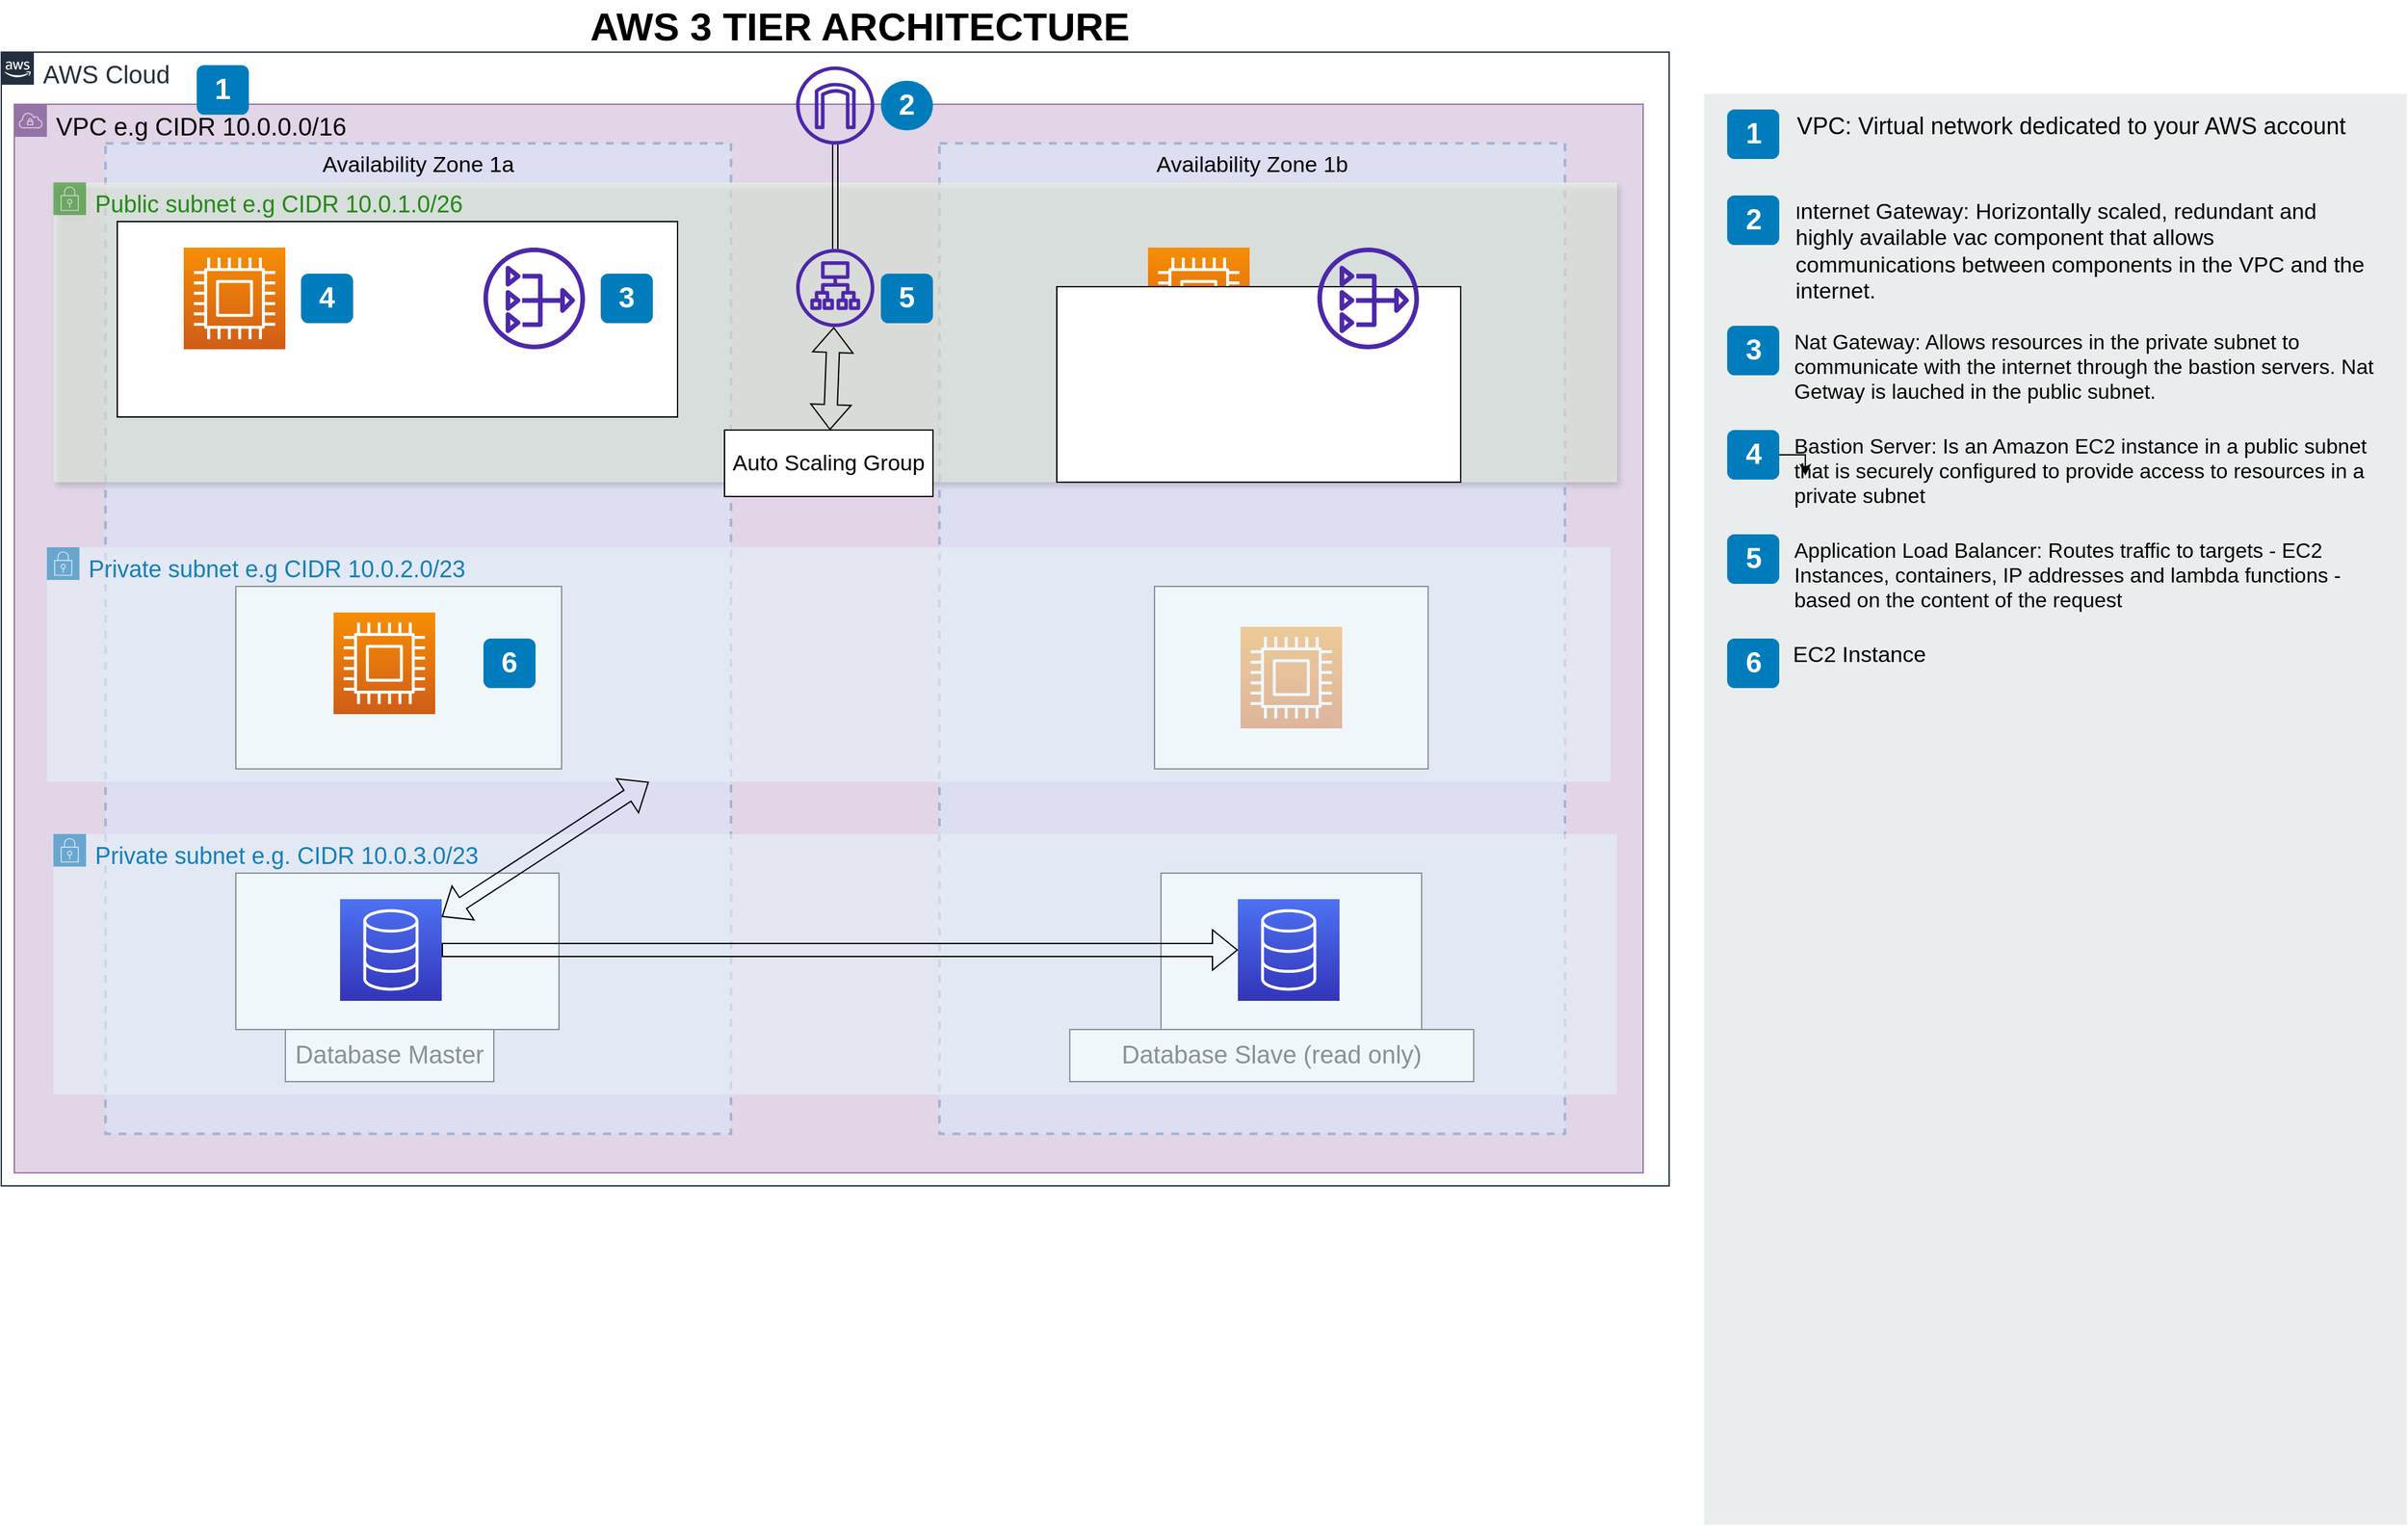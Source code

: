 <mxfile version="21.1.1" type="github">
  <diagram id="Ht1M8jgEwFfnCIfOTk4-" name="Page-1">
    <mxGraphModel dx="2417" dy="2069" grid="1" gridSize="10" guides="1" tooltips="1" connect="1" arrows="1" fold="1" page="1" pageScale="1" pageWidth="827" pageHeight="1169" math="0" shadow="0">
      <root>
        <mxCell id="0" />
        <mxCell id="1" parent="0" />
        <mxCell id="lO95gF8njXk3iiTlrD5B-10" value="&lt;font style=&quot;font-size: 19px;&quot;&gt;VPC e.g CIDR 10.0.0.0/16&lt;/font&gt;" style="points=[[0,0],[0.25,0],[0.5,0],[0.75,0],[1,0],[1,0.25],[1,0.5],[1,0.75],[1,1],[0.75,1],[0.5,1],[0.25,1],[0,1],[0,0.75],[0,0.5],[0,0.25]];outlineConnect=0;html=1;whiteSpace=wrap;fontSize=12;fontStyle=0;container=1;pointerEvents=0;collapsible=0;recursiveResize=0;shape=mxgraph.aws4.group;grIcon=mxgraph.aws4.group_vpc;strokeColor=#9673a6;fillColor=#e1d5e7;verticalAlign=top;align=left;spacingLeft=30;dashed=0;movable=1;resizable=1;rotatable=1;deletable=1;editable=1;locked=0;connectable=1;" vertex="1" parent="1">
          <mxGeometry x="-190" y="60" width="1250" height="820" as="geometry" />
        </mxCell>
        <mxCell id="lO95gF8njXk3iiTlrD5B-11" value="&lt;font style=&quot;font-size: 17px;&quot;&gt;Availability Zone 1a&lt;/font&gt;" style="dashed=1;verticalAlign=top;fontStyle=0;whiteSpace=wrap;html=1;movable=1;resizable=1;rotatable=1;deletable=1;editable=1;locked=0;connectable=1;fillColor=#dae8fc;strokeColor=#6c8ebf;opacity=50;strokeWidth=2;" vertex="1" parent="lO95gF8njXk3iiTlrD5B-10">
          <mxGeometry x="70" y="30" width="480" height="760" as="geometry" />
        </mxCell>
        <mxCell id="lO95gF8njXk3iiTlrD5B-12" value="&lt;font style=&quot;font-size: 17px;&quot;&gt;Availability Zone 1b&lt;/font&gt;" style="fillColor=#dae8fc;strokeColor=#6c8ebf;dashed=1;verticalAlign=top;fontStyle=0;whiteSpace=wrap;html=1;movable=1;resizable=1;rotatable=1;deletable=1;editable=1;locked=0;connectable=1;opacity=50;strokeWidth=2;" vertex="1" parent="lO95gF8njXk3iiTlrD5B-10">
          <mxGeometry x="710" y="30" width="480" height="760" as="geometry" />
        </mxCell>
        <mxCell id="lO95gF8njXk3iiTlrD5B-17" value="&lt;font style=&quot;font-size: 18px;&quot;&gt;Public subnet e.g CIDR 10.0.1.0/26&lt;/font&gt;" style="points=[[0,0],[0.25,0],[0.5,0],[0.75,0],[1,0],[1,0.25],[1,0.5],[1,0.75],[1,1],[0.75,1],[0.5,1],[0.25,1],[0,1],[0,0.75],[0,0.5],[0,0.25]];outlineConnect=0;gradientColor=none;html=1;whiteSpace=wrap;fontSize=12;fontStyle=0;container=1;pointerEvents=0;collapsible=0;recursiveResize=0;shape=mxgraph.aws4.group;grIcon=mxgraph.aws4.group_security_group;grStroke=0;strokeColor=#248814;fillColor=#E9F3E6;verticalAlign=top;align=left;spacingLeft=30;fontColor=#248814;dashed=1;movable=1;resizable=1;rotatable=1;deletable=1;editable=1;locked=0;connectable=1;shadow=1;opacity=60;strokeWidth=2;" vertex="1" parent="lO95gF8njXk3iiTlrD5B-10">
          <mxGeometry x="30" y="60" width="1200" height="230" as="geometry" />
        </mxCell>
        <mxCell id="lO95gF8njXk3iiTlrD5B-23" value="" style="sketch=0;points=[[0,0,0],[0.25,0,0],[0.5,0,0],[0.75,0,0],[1,0,0],[0,1,0],[0.25,1,0],[0.5,1,0],[0.75,1,0],[1,1,0],[0,0.25,0],[0,0.5,0],[0,0.75,0],[1,0.25,0],[1,0.5,0],[1,0.75,0]];outlineConnect=0;fontColor=#232F3E;gradientColor=#F78E04;gradientDirection=north;fillColor=#D05C17;strokeColor=#ffffff;dashed=0;verticalLabelPosition=bottom;verticalAlign=top;align=center;html=1;fontSize=12;fontStyle=0;aspect=fixed;shape=mxgraph.aws4.resourceIcon;resIcon=mxgraph.aws4.compute;movable=1;resizable=1;rotatable=1;deletable=1;editable=1;locked=0;connectable=1;" vertex="1" parent="lO95gF8njXk3iiTlrD5B-17">
          <mxGeometry x="840" y="50" width="78" height="78" as="geometry" />
        </mxCell>
        <mxCell id="lO95gF8njXk3iiTlrD5B-39" value="&lt;font style=&quot;font-size: 19px;&quot;&gt;Database Slave (read only)&lt;/font&gt;" style="rounded=0;whiteSpace=wrap;html=1;" vertex="1" parent="lO95gF8njXk3iiTlrD5B-10">
          <mxGeometry x="810" y="710" width="310" height="40" as="geometry" />
        </mxCell>
        <mxCell id="lO95gF8njXk3iiTlrD5B-34" value="&lt;font style=&quot;font-size: 19px;&quot;&gt;Database Master&lt;/font&gt;" style="rounded=0;whiteSpace=wrap;html=1;" vertex="1" parent="lO95gF8njXk3iiTlrD5B-10">
          <mxGeometry x="208" y="710" width="160" height="40" as="geometry" />
        </mxCell>
        <mxCell id="lO95gF8njXk3iiTlrD5B-59" value="" style="rounded=0;whiteSpace=wrap;html=1;" vertex="1" parent="lO95gF8njXk3iiTlrD5B-10">
          <mxGeometry x="800" y="140" width="310" height="150" as="geometry" />
        </mxCell>
        <mxCell id="lO95gF8njXk3iiTlrD5B-30" value="" style="sketch=0;outlineConnect=0;fontColor=#232F3E;gradientColor=none;fillColor=#4D27AA;strokeColor=none;dashed=0;verticalLabelPosition=bottom;verticalAlign=top;align=center;html=1;fontSize=12;fontStyle=0;aspect=fixed;pointerEvents=1;shape=mxgraph.aws4.nat_gateway;" vertex="1" parent="lO95gF8njXk3iiTlrD5B-10">
          <mxGeometry x="1000" y="110" width="78" height="78" as="geometry" />
        </mxCell>
        <mxCell id="lO95gF8njXk3iiTlrD5B-62" value="" style="rounded=0;whiteSpace=wrap;html=1;" vertex="1" parent="lO95gF8njXk3iiTlrD5B-10">
          <mxGeometry x="170" y="370" width="250" height="140" as="geometry" />
        </mxCell>
        <mxCell id="lO95gF8njXk3iiTlrD5B-63" value="" style="rounded=0;whiteSpace=wrap;html=1;" vertex="1" parent="lO95gF8njXk3iiTlrD5B-10">
          <mxGeometry x="880" y="590" width="200" height="120" as="geometry" />
        </mxCell>
        <mxCell id="lO95gF8njXk3iiTlrD5B-64" value="" style="rounded=0;whiteSpace=wrap;html=1;" vertex="1" parent="lO95gF8njXk3iiTlrD5B-10">
          <mxGeometry x="170" y="590" width="248" height="120" as="geometry" />
        </mxCell>
        <mxCell id="lO95gF8njXk3iiTlrD5B-58" value="" style="rounded=0;whiteSpace=wrap;html=1;" vertex="1" parent="lO95gF8njXk3iiTlrD5B-10">
          <mxGeometry x="875" y="370" width="210" height="140" as="geometry" />
        </mxCell>
        <mxCell id="lO95gF8njXk3iiTlrD5B-24" value="" style="sketch=0;points=[[0,0,0],[0.25,0,0],[0.5,0,0],[0.75,0,0],[1,0,0],[0,1,0],[0.25,1,0],[0.5,1,0],[0.75,1,0],[1,1,0],[0,0.25,0],[0,0.5,0],[0,0.75,0],[1,0.25,0],[1,0.5,0],[1,0.75,0]];outlineConnect=0;fontColor=#232F3E;gradientColor=#F78E04;gradientDirection=north;fillColor=#D05C17;strokeColor=#ffffff;dashed=0;verticalLabelPosition=bottom;verticalAlign=top;align=center;html=1;fontSize=12;fontStyle=0;aspect=fixed;shape=mxgraph.aws4.resourceIcon;resIcon=mxgraph.aws4.compute;movable=1;resizable=1;rotatable=1;deletable=1;editable=1;locked=0;connectable=1;" vertex="1" parent="lO95gF8njXk3iiTlrD5B-10">
          <mxGeometry x="941" y="401" width="78" height="78" as="geometry" />
        </mxCell>
        <mxCell id="lO95gF8njXk3iiTlrD5B-60" value="" style="rounded=0;whiteSpace=wrap;html=1;" vertex="1" parent="lO95gF8njXk3iiTlrD5B-10">
          <mxGeometry x="79" y="90" width="430" height="150" as="geometry" />
        </mxCell>
        <mxCell id="lO95gF8njXk3iiTlrD5B-29" value="" style="sketch=0;outlineConnect=0;fontColor=#232F3E;gradientColor=none;fillColor=#4D27AA;strokeColor=none;dashed=0;verticalLabelPosition=bottom;verticalAlign=top;align=center;html=1;fontSize=12;fontStyle=0;aspect=fixed;pointerEvents=1;shape=mxgraph.aws4.nat_gateway;movable=1;resizable=1;rotatable=1;deletable=1;editable=1;locked=0;connectable=1;" vertex="1" parent="lO95gF8njXk3iiTlrD5B-10">
          <mxGeometry x="360" y="110" width="78" height="78" as="geometry" />
        </mxCell>
        <mxCell id="UEzPUAAOIrF-is8g5C7q-52" value="3" style="rounded=1;whiteSpace=wrap;html=1;fillColor=#007CBD;strokeColor=none;fontColor=#FFFFFF;fontStyle=1;fontSize=22;movable=1;resizable=1;rotatable=1;deletable=1;editable=1;locked=0;connectable=1;" parent="lO95gF8njXk3iiTlrD5B-10" vertex="1">
          <mxGeometry x="450" y="130" width="40" height="38" as="geometry" />
        </mxCell>
        <mxCell id="lO95gF8njXk3iiTlrD5B-25" value="" style="sketch=0;points=[[0,0,0],[0.25,0,0],[0.5,0,0],[0.75,0,0],[1,0,0],[0,1,0],[0.25,1,0],[0.5,1,0],[0.75,1,0],[1,1,0],[0,0.25,0],[0,0.5,0],[0,0.75,0],[1,0.25,0],[1,0.5,0],[1,0.75,0]];outlineConnect=0;fontColor=#232F3E;gradientColor=#F78E04;gradientDirection=north;fillColor=#D05C17;strokeColor=#ffffff;dashed=0;verticalLabelPosition=bottom;verticalAlign=top;align=center;html=1;fontSize=12;fontStyle=0;aspect=fixed;shape=mxgraph.aws4.resourceIcon;resIcon=mxgraph.aws4.compute;movable=1;resizable=1;rotatable=1;deletable=1;editable=1;locked=0;connectable=1;" vertex="1" parent="lO95gF8njXk3iiTlrD5B-10">
          <mxGeometry x="130" y="110" width="78" height="78" as="geometry" />
        </mxCell>
        <mxCell id="UEzPUAAOIrF-is8g5C7q-2" value="&lt;font style=&quot;font-size: 19px;&quot;&gt;AWS Cloud&lt;/font&gt;" style="points=[[0,0],[0.25,0],[0.5,0],[0.75,0],[1,0],[1,0.25],[1,0.5],[1,0.75],[1,1],[0.75,1],[0.5,1],[0.25,1],[0,1],[0,0.75],[0,0.5],[0,0.25]];outlineConnect=0;gradientColor=none;html=1;whiteSpace=wrap;fontSize=12;fontStyle=0;shape=mxgraph.aws4.group;grIcon=mxgraph.aws4.group_aws_cloud_alt;strokeColor=#232F3E;fillColor=none;verticalAlign=top;align=left;spacingLeft=30;fontColor=#232F3E;dashed=0;container=1;pointerEvents=0;collapsible=0;recursiveResize=0;movable=1;resizable=1;rotatable=1;deletable=1;editable=1;locked=0;connectable=1;" parent="1" vertex="1">
          <mxGeometry x="-200" y="20" width="1280" height="870" as="geometry" />
        </mxCell>
        <mxCell id="lO95gF8njXk3iiTlrD5B-15" value="&lt;font style=&quot;font-size: 18px;&quot;&gt;Private subnet e.g CIDR 10.0.2.0/23&lt;/font&gt;" style="points=[[0,0],[0.25,0],[0.5,0],[0.75,0],[1,0],[1,0.25],[1,0.5],[1,0.75],[1,1],[0.75,1],[0.5,1],[0.25,1],[0,1],[0,0.75],[0,0.5],[0,0.25]];outlineConnect=0;gradientColor=none;html=1;whiteSpace=wrap;fontSize=12;fontStyle=0;container=1;pointerEvents=0;collapsible=0;recursiveResize=0;shape=mxgraph.aws4.group;grIcon=mxgraph.aws4.group_security_group;grStroke=0;strokeColor=#147EBA;fillColor=#E6F2F8;verticalAlign=top;align=left;spacingLeft=30;fontColor=#147EBA;dashed=1;movable=1;resizable=1;rotatable=1;deletable=1;editable=1;locked=0;connectable=1;opacity=60;strokeWidth=2;" vertex="1" parent="UEzPUAAOIrF-is8g5C7q-2">
          <mxGeometry x="35" y="380" width="1200" height="180" as="geometry" />
        </mxCell>
        <mxCell id="lO95gF8njXk3iiTlrD5B-26" value="" style="sketch=0;points=[[0,0,0],[0.25,0,0],[0.5,0,0],[0.75,0,0],[1,0,0],[0,1,0],[0.25,1,0],[0.5,1,0],[0.75,1,0],[1,1,0],[0,0.25,0],[0,0.5,0],[0,0.75,0],[1,0.25,0],[1,0.5,0],[1,0.75,0]];outlineConnect=0;fontColor=#232F3E;gradientColor=#F78E04;gradientDirection=north;fillColor=#D05C17;strokeColor=#ffffff;dashed=0;verticalLabelPosition=bottom;verticalAlign=top;align=center;html=1;fontSize=12;fontStyle=0;aspect=fixed;shape=mxgraph.aws4.resourceIcon;resIcon=mxgraph.aws4.compute;" vertex="1" parent="lO95gF8njXk3iiTlrD5B-15">
          <mxGeometry x="220" y="50" width="78" height="78" as="geometry" />
        </mxCell>
        <mxCell id="UEzPUAAOIrF-is8g5C7q-55" value="6" style="rounded=1;whiteSpace=wrap;html=1;fillColor=#007CBD;strokeColor=none;fontColor=#FFFFFF;fontStyle=1;fontSize=22;" parent="lO95gF8njXk3iiTlrD5B-15" vertex="1">
          <mxGeometry x="335" y="70" width="40" height="38" as="geometry" />
        </mxCell>
        <mxCell id="lO95gF8njXk3iiTlrD5B-31" value="" style="sketch=0;outlineConnect=0;fontColor=#232F3E;gradientColor=none;fillColor=#4D27AA;strokeColor=none;dashed=0;verticalLabelPosition=bottom;verticalAlign=top;align=center;html=1;fontSize=12;fontStyle=0;aspect=fixed;pointerEvents=1;shape=mxgraph.aws4.internet_gateway;movable=1;resizable=1;rotatable=1;deletable=1;editable=1;locked=0;connectable=1;" vertex="1" parent="UEzPUAAOIrF-is8g5C7q-2">
          <mxGeometry x="610" y="11" width="60" height="60" as="geometry" />
        </mxCell>
        <mxCell id="lO95gF8njXk3iiTlrD5B-33" value="&lt;font style=&quot;font-size: 17px;&quot;&gt;Auto Scaling Group&lt;/font&gt;" style="rounded=0;whiteSpace=wrap;html=1;" vertex="1" parent="UEzPUAAOIrF-is8g5C7q-2">
          <mxGeometry x="555" y="290" width="160" height="51" as="geometry" />
        </mxCell>
        <mxCell id="lO95gF8njXk3iiTlrD5B-27" value="" style="sketch=0;outlineConnect=0;fontColor=#232F3E;gradientColor=none;fillColor=#4D27AA;strokeColor=none;dashed=0;verticalLabelPosition=bottom;verticalAlign=top;align=center;html=1;fontSize=12;fontStyle=0;aspect=fixed;pointerEvents=1;shape=mxgraph.aws4.application_load_balancer;movable=1;resizable=1;rotatable=1;deletable=1;editable=1;locked=0;connectable=1;" vertex="1" parent="UEzPUAAOIrF-is8g5C7q-2">
          <mxGeometry x="610" y="151" width="60" height="60" as="geometry" />
        </mxCell>
        <mxCell id="-QjtrjUzRDEMRZ5MF8oH-9" value="1" style="rounded=1;whiteSpace=wrap;html=1;fillColor=#007CBD;strokeColor=none;fontColor=#FFFFFF;fontStyle=1;fontSize=22;" parent="UEzPUAAOIrF-is8g5C7q-2" vertex="1">
          <mxGeometry x="150" y="10" width="40" height="38" as="geometry" />
        </mxCell>
        <mxCell id="UEzPUAAOIrF-is8g5C7q-41" value="2" style="rounded=1;whiteSpace=wrap;html=1;fillColor=#007CBD;strokeColor=none;fontColor=#FFFFFF;fontStyle=1;fontSize=22;arcSize=50;" parent="UEzPUAAOIrF-is8g5C7q-2" vertex="1">
          <mxGeometry x="675" y="22" width="40" height="38" as="geometry" />
        </mxCell>
        <mxCell id="lO95gF8njXk3iiTlrD5B-16" value="&lt;font style=&quot;font-size: 18px;&quot;&gt;Private subnet e.g. CIDR 10.0.3.0/23&lt;/font&gt;" style="points=[[0,0],[0.25,0],[0.5,0],[0.75,0],[1,0],[1,0.25],[1,0.5],[1,0.75],[1,1],[0.75,1],[0.5,1],[0.25,1],[0,1],[0,0.75],[0,0.5],[0,0.25]];outlineConnect=0;gradientColor=none;html=1;whiteSpace=wrap;fontSize=12;fontStyle=0;container=1;pointerEvents=0;collapsible=0;recursiveResize=0;shape=mxgraph.aws4.group;grIcon=mxgraph.aws4.group_security_group;grStroke=0;strokeColor=#147EBA;fillColor=#E6F2F8;verticalAlign=top;align=left;spacingLeft=30;fontColor=#147EBA;dashed=1;movable=1;resizable=1;rotatable=1;deletable=1;editable=1;locked=0;connectable=1;opacity=60;strokeWidth=2;" vertex="1" parent="UEzPUAAOIrF-is8g5C7q-2">
          <mxGeometry x="40" y="600" width="1200" height="200" as="geometry" />
        </mxCell>
        <mxCell id="lO95gF8njXk3iiTlrD5B-21" value="" style="sketch=0;points=[[0,0,0],[0.25,0,0],[0.5,0,0],[0.75,0,0],[1,0,0],[0,1,0],[0.25,1,0],[0.5,1,0],[0.75,1,0],[1,1,0],[0,0.25,0],[0,0.5,0],[0,0.75,0],[1,0.25,0],[1,0.5,0],[1,0.75,0]];outlineConnect=0;fontColor=#232F3E;gradientColor=#4D72F3;gradientDirection=north;fillColor=#3334B9;strokeColor=#ffffff;dashed=0;verticalLabelPosition=bottom;verticalAlign=top;align=center;html=1;fontSize=12;fontStyle=0;aspect=fixed;shape=mxgraph.aws4.resourceIcon;resIcon=mxgraph.aws4.database;movable=1;resizable=1;rotatable=1;deletable=1;editable=1;locked=0;connectable=1;" vertex="1" parent="lO95gF8njXk3iiTlrD5B-16">
          <mxGeometry x="220" y="50" width="78" height="78" as="geometry" />
        </mxCell>
        <mxCell id="lO95gF8njXk3iiTlrD5B-20" value="" style="sketch=0;points=[[0,0,0],[0.25,0,0],[0.5,0,0],[0.75,0,0],[1,0,0],[0,1,0],[0.25,1,0],[0.5,1,0],[0.75,1,0],[1,1,0],[0,0.25,0],[0,0.5,0],[0,0.75,0],[1,0.25,0],[1,0.5,0],[1,0.75,0]];outlineConnect=0;fontColor=#232F3E;gradientColor=#4D72F3;gradientDirection=north;fillColor=#3334B9;strokeColor=#ffffff;dashed=0;verticalLabelPosition=bottom;verticalAlign=top;align=center;html=1;fontSize=12;fontStyle=0;aspect=fixed;shape=mxgraph.aws4.resourceIcon;resIcon=mxgraph.aws4.database;" vertex="1" parent="lO95gF8njXk3iiTlrD5B-16">
          <mxGeometry x="909" y="50" width="78" height="78" as="geometry" />
        </mxCell>
        <mxCell id="lO95gF8njXk3iiTlrD5B-54" value="" style="shape=flexArrow;endArrow=classic;html=1;rounded=0;exitX=1;exitY=0.5;exitDx=0;exitDy=0;exitPerimeter=0;" edge="1" parent="lO95gF8njXk3iiTlrD5B-16" source="lO95gF8njXk3iiTlrD5B-21" target="lO95gF8njXk3iiTlrD5B-20">
          <mxGeometry width="50" height="50" relative="1" as="geometry">
            <mxPoint x="710" y="-210" as="sourcePoint" />
            <mxPoint x="760" y="-260" as="targetPoint" />
          </mxGeometry>
        </mxCell>
        <mxCell id="UEzPUAAOIrF-is8g5C7q-53" value="4" style="rounded=1;whiteSpace=wrap;html=1;fillColor=#007CBD;strokeColor=none;fontColor=#FFFFFF;fontStyle=1;fontSize=22;" parent="UEzPUAAOIrF-is8g5C7q-2" vertex="1">
          <mxGeometry x="230" y="170" width="40" height="38" as="geometry" />
        </mxCell>
        <mxCell id="UEzPUAAOIrF-is8g5C7q-54" value="5" style="rounded=1;whiteSpace=wrap;html=1;fillColor=#007CBD;strokeColor=none;fontColor=#FFFFFF;fontStyle=1;fontSize=22;" parent="UEzPUAAOIrF-is8g5C7q-2" vertex="1">
          <mxGeometry x="675" y="170" width="40" height="38" as="geometry" />
        </mxCell>
        <mxCell id="lO95gF8njXk3iiTlrD5B-51" value="" style="shape=link;html=1;rounded=0;" edge="1" parent="UEzPUAAOIrF-is8g5C7q-2" source="lO95gF8njXk3iiTlrD5B-27" target="lO95gF8njXk3iiTlrD5B-31">
          <mxGeometry width="100" relative="1" as="geometry">
            <mxPoint x="670" y="380" as="sourcePoint" />
            <mxPoint x="760" y="380" as="targetPoint" />
          </mxGeometry>
        </mxCell>
        <mxCell id="lO95gF8njXk3iiTlrD5B-52" value="" style="shape=flexArrow;endArrow=classic;startArrow=classic;html=1;rounded=0;" edge="1" parent="UEzPUAAOIrF-is8g5C7q-2" source="lO95gF8njXk3iiTlrD5B-33" target="lO95gF8njXk3iiTlrD5B-27">
          <mxGeometry width="100" height="100" relative="1" as="geometry">
            <mxPoint x="730" y="420" as="sourcePoint" />
            <mxPoint x="830" y="320" as="targetPoint" />
          </mxGeometry>
        </mxCell>
        <mxCell id="lO95gF8njXk3iiTlrD5B-53" value="" style="shape=flexArrow;endArrow=classic;startArrow=classic;html=1;rounded=0;" edge="1" parent="UEzPUAAOIrF-is8g5C7q-2" source="lO95gF8njXk3iiTlrD5B-21" target="lO95gF8njXk3iiTlrD5B-15">
          <mxGeometry width="100" height="100" relative="1" as="geometry">
            <mxPoint x="730" y="420" as="sourcePoint" />
            <mxPoint x="830" y="320" as="targetPoint" />
          </mxGeometry>
        </mxCell>
        <mxCell id="-QjtrjUzRDEMRZ5MF8oH-47" value="AWS 3 TIER ARCHITECTURE&lt;br&gt;" style="text;html=1;resizable=0;points=[];autosize=1;align=left;verticalAlign=top;spacingTop=-4;fontSize=30;fontStyle=1" parent="1" vertex="1">
          <mxGeometry x="250" y="-20" width="440" height="40" as="geometry" />
        </mxCell>
        <mxCell id="7OVz4w7n9kzEPWy-4BBC-3" value="" style="rounded=0;whiteSpace=wrap;html=1;fillColor=#EAEDED;fontSize=22;fontColor=#FFFFFF;strokeColor=none;labelBackgroundColor=none;" parent="1" vertex="1">
          <mxGeometry x="1107" y="52" width="539" height="1098" as="geometry" />
        </mxCell>
        <mxCell id="7OVz4w7n9kzEPWy-4BBC-4" value="1" style="rounded=1;whiteSpace=wrap;html=1;fillColor=#007CBD;strokeColor=none;fontColor=#FFFFFF;fontStyle=1;fontSize=22;labelBackgroundColor=none;" parent="1" vertex="1">
          <mxGeometry x="1124.5" y="64" width="40" height="38" as="geometry" />
        </mxCell>
        <mxCell id="7OVz4w7n9kzEPWy-4BBC-5" value="2" style="rounded=1;whiteSpace=wrap;html=1;fillColor=#007CBD;strokeColor=none;fontColor=#FFFFFF;fontStyle=1;fontSize=22;labelBackgroundColor=none;" parent="1" vertex="1">
          <mxGeometry x="1124.5" y="130" width="40" height="38" as="geometry" />
        </mxCell>
        <mxCell id="7OVz4w7n9kzEPWy-4BBC-6" value="3" style="rounded=1;whiteSpace=wrap;html=1;fillColor=#007CBD;strokeColor=none;fontColor=#FFFFFF;fontStyle=1;fontSize=22;labelBackgroundColor=none;" parent="1" vertex="1">
          <mxGeometry x="1124.5" y="230" width="40" height="38" as="geometry" />
        </mxCell>
        <mxCell id="lO95gF8njXk3iiTlrD5B-45" value="" style="edgeStyle=orthogonalEdgeStyle;rounded=0;orthogonalLoop=1;jettySize=auto;html=1;" edge="1" parent="1" source="7OVz4w7n9kzEPWy-4BBC-7" target="7OVz4w7n9kzEPWy-4BBC-16">
          <mxGeometry relative="1" as="geometry" />
        </mxCell>
        <mxCell id="7OVz4w7n9kzEPWy-4BBC-7" value="4" style="rounded=1;whiteSpace=wrap;html=1;fillColor=#007CBD;strokeColor=none;fontColor=#FFFFFF;fontStyle=1;fontSize=22;labelBackgroundColor=none;" parent="1" vertex="1">
          <mxGeometry x="1124.5" y="310" width="40" height="38" as="geometry" />
        </mxCell>
        <mxCell id="7OVz4w7n9kzEPWy-4BBC-8" value="5" style="rounded=1;whiteSpace=wrap;html=1;fillColor=#007CBD;strokeColor=none;fontColor=#FFFFFF;fontStyle=1;fontSize=22;labelBackgroundColor=none;" parent="1" vertex="1">
          <mxGeometry x="1124.5" y="390" width="40" height="38" as="geometry" />
        </mxCell>
        <mxCell id="7OVz4w7n9kzEPWy-4BBC-9" value="6" style="rounded=1;whiteSpace=wrap;html=1;fillColor=#007CBD;strokeColor=none;fontColor=#FFFFFF;fontStyle=1;fontSize=22;labelBackgroundColor=none;" parent="1" vertex="1">
          <mxGeometry x="1124.5" y="470" width="40" height="38" as="geometry" />
        </mxCell>
        <mxCell id="7OVz4w7n9kzEPWy-4BBC-13" value="&lt;font style=&quot;font-size: 18px;&quot;&gt;VPC: Virtual network dedicated to your AWS account&lt;/font&gt;" style="text;html=1;align=left;verticalAlign=top;spacingTop=-4;fontSize=14;labelBackgroundColor=none;whiteSpace=wrap;" parent="1" vertex="1">
          <mxGeometry x="1176" y="63.5" width="449" height="46.5" as="geometry" />
        </mxCell>
        <mxCell id="7OVz4w7n9kzEPWy-4BBC-14" value="I&lt;font style=&quot;font-size: 17px;&quot;&gt;nternet Gateway: Horizontally scaled, redundant and highly available&amp;nbsp;vac component&amp;nbsp;that allows communications between components in the VPC and the internet.&lt;/font&gt;" style="text;html=1;align=left;verticalAlign=top;spacingTop=-4;fontSize=14;labelBackgroundColor=none;whiteSpace=wrap;" parent="1" vertex="1">
          <mxGeometry x="1175" y="130" width="450" height="72.5" as="geometry" />
        </mxCell>
        <mxCell id="7OVz4w7n9kzEPWy-4BBC-15" value="&lt;font style=&quot;font-size: 16px;&quot;&gt;&lt;span&gt;Nat&amp;nbsp;&lt;/span&gt;Gateway: Allows resources in the private subnet to communicate with the internet through the bastion servers. Nat Getway is lauched in the public subnet.&lt;/font&gt;" style="text;html=1;align=left;verticalAlign=top;spacingTop=-4;fontSize=14;labelBackgroundColor=none;whiteSpace=wrap;" parent="1" vertex="1">
          <mxGeometry x="1174" y="230" width="450" height="60" as="geometry" />
        </mxCell>
        <mxCell id="7OVz4w7n9kzEPWy-4BBC-16" value="&lt;span&gt;&lt;font style=&quot;font-size: 16px;&quot;&gt;Bastion Server: Is an Amazon EC2 instance in a&amp;nbsp;public subnet that is securely configured to provide access to resources in a private subnet&lt;/font&gt;&lt;/span&gt;" style="text;html=1;align=left;verticalAlign=top;spacingTop=-4;fontSize=14;labelBackgroundColor=none;whiteSpace=wrap;" parent="1" vertex="1">
          <mxGeometry x="1174" y="310" width="450" height="70" as="geometry" />
        </mxCell>
        <mxCell id="7OVz4w7n9kzEPWy-4BBC-17" value="&lt;font style=&quot;font-size: 16px;&quot;&gt;Application Load Balancer: Routes traffic to targets - EC2 Instances, containers, IP addresses and lambda functions - based on the content of the request&lt;/font&gt;" style="text;html=1;align=left;verticalAlign=top;spacingTop=-4;fontSize=14;labelBackgroundColor=none;whiteSpace=wrap;" parent="1" vertex="1">
          <mxGeometry x="1174" y="390" width="449" height="70" as="geometry" />
        </mxCell>
        <mxCell id="7OVz4w7n9kzEPWy-4BBC-18" value="&lt;span&gt;&lt;font style=&quot;font-size: 17px;&quot;&gt;EC2 Instance&lt;/font&gt;&lt;/span&gt;" style="text;html=1;align=left;verticalAlign=top;spacingTop=-4;fontSize=14;labelBackgroundColor=none;whiteSpace=wrap;" parent="1" vertex="1">
          <mxGeometry x="1173" y="470" width="450" height="50" as="geometry" />
        </mxCell>
      </root>
    </mxGraphModel>
  </diagram>
</mxfile>
